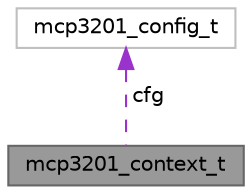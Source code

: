 digraph "mcp3201_context_t"
{
 // LATEX_PDF_SIZE
  bgcolor="transparent";
  edge [fontname=Helvetica,fontsize=10,labelfontname=Helvetica,labelfontsize=10];
  node [fontname=Helvetica,fontsize=10,shape=box,height=0.2,width=0.4];
  Node1 [label="mcp3201_context_t",height=0.2,width=0.4,color="gray40", fillcolor="grey60", style="filled", fontcolor="black",tooltip="MCP3201 Context struct for internal use."];
  Node2 -> Node1 [dir="back",color="darkorchid3",style="dashed",label=" cfg" ];
  Node2 [label="mcp3201_config_t",height=0.2,width=0.4,color="grey75", fillcolor="white", style="filled",URL="$structmcp3201__config__t.html",tooltip=" "];
}
